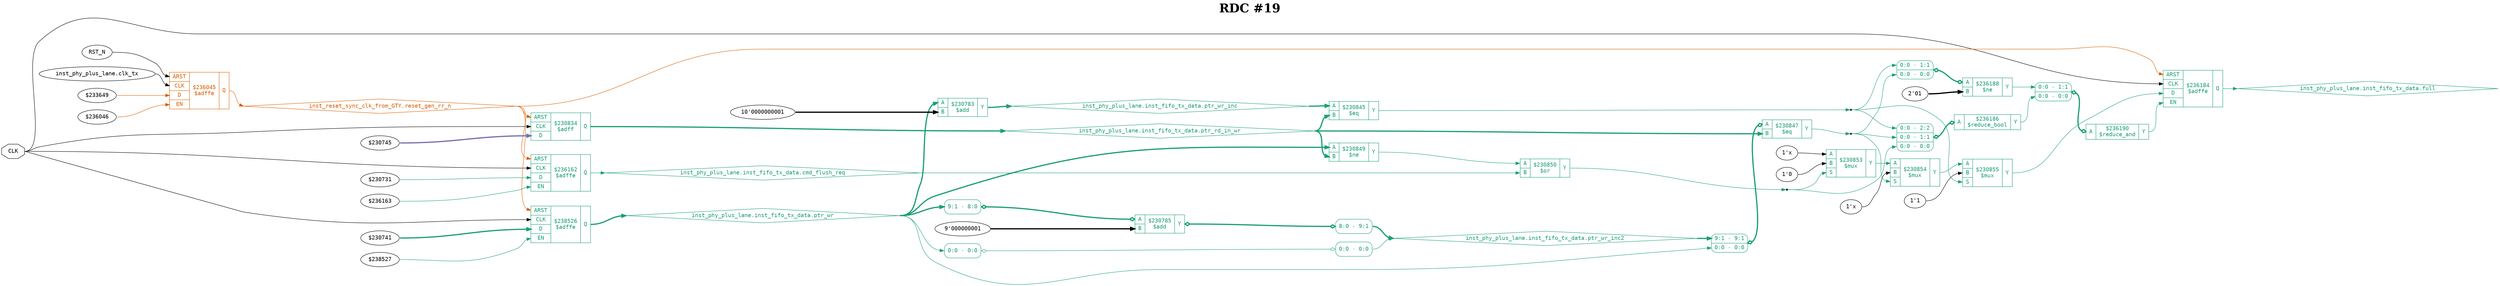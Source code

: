 digraph "spacefibre_light_top" {
label=<<b>RDC #19</b>>;
labelloc="t"
fontsize="30"
node ["fontname"="Courier"]
edge ["fontname"="Courier"]
rankdir="LR";
remincross=true;
n11 [ shape=octagon, label="CLK", color="black", fontcolor="black", href="/src/ip_spacefibre_light_top/spacefibre_light_top.vhd#45" ];
n12 [ shape=diamond, label="inst_phy_plus_lane.inst_fifo_tx_data.cmd_flush_req", colorscheme="dark28", color="1", fontcolor="1", href="/src/ip/fifo_dc/fifo_dc.vhd#111" ];
n13 [ shape=diamond, label="inst_phy_plus_lane.inst_fifo_tx_data.full", colorscheme="dark28", color="1", fontcolor="1", href="/src/ip/fifo_dc/fifo_dc.vhd#127" ];
n14 [ shape=diamond, label="inst_phy_plus_lane.inst_fifo_tx_data.ptr_rd_in_wr", colorscheme="dark28", color="1", fontcolor="1", href="/src/ip/fifo_dc/fifo_dc.vhd#106" ];
n15 [ shape=diamond, label="inst_phy_plus_lane.inst_fifo_tx_data.ptr_wr", colorscheme="dark28", color="1", fontcolor="1", href="/src/ip/fifo_dc/fifo_dc.vhd#94" ];
n16 [ shape=diamond, label="inst_phy_plus_lane.inst_fifo_tx_data.ptr_wr_inc", colorscheme="dark28", color="1", fontcolor="1", href="/src/ip/fifo_dc/fifo_dc.vhd#95" ];
n17 [ shape=diamond, label="inst_phy_plus_lane.inst_fifo_tx_data.ptr_wr_inc2", colorscheme="dark28", color="1", fontcolor="1", href="/src/ip/fifo_dc/fifo_dc.vhd#96" ];
n18 [ shape=diamond, label="inst_reset_sync_clk_from_GTY.reset_gen_rr_n", colorscheme="dark28", color="2", fontcolor="2", href="/src/ip_spacefibre_light_top/reset_gen.vhd#46" ];
{ rank="source"; n11;}
{ rank="sink";}
v0 [ label="RST_N" ];
v1 [ label="inst_phy_plus_lane.clk_tx" ];
v2 [ label="$233649" ];
v3 [ label="$236046" ];
c23 [ shape=record, label="{{<p19> ARST|<p11> CLK|<p20> D|<p21> EN}|$236045\n$adffe|{<p22> Q}}", colorscheme="dark28", color="2", fontcolor="2" , href="/src/ip_spacefibre_light_top/reset_gen.vhd#56"  ];
v4 [ label="$230731" ];
v5 [ label="$236163" ];
c24 [ shape=record, label="{{<p19> ARST|<p11> CLK|<p20> D|<p21> EN}|$236162\n$adffe|{<p22> Q}}", colorscheme="dark28", color="1", fontcolor="1" , href="/src/ip/fifo_dc/fifo_dc.vhd#440"  ];
c25 [ shape=record, label="{{<p19> ARST|<p11> CLK|<p20> D|<p21> EN}|$236184\n$adffe|{<p22> Q}}", colorscheme="dark28", color="1", fontcolor="1" , href="/src/ip/fifo_dc/fifo_dc.vhd#256"  ];
v6 [ label="$230741" ];
v7 [ label="$238527" ];
c26 [ shape=record, label="{{<p19> ARST|<p11> CLK|<p20> D|<p21> EN}|$238526\n$adffe|{<p22> Q}}", colorscheme="dark28", color="1", fontcolor="1" , href="/src/ip/fifo_dc/fifo_dc.vhd#199"  ];
c29 [ shape=record, label="{{<p27> A}|$236186\n$reduce_bool|{<p28> Y}}", colorscheme="dark28", color="1", fontcolor="1" ];
x8 [ shape=record, style=rounded, label="<s2> 0:0 - 2:2 |<s1> 0:0 - 1:1 |<s0> 0:0 - 0:0 ", colorscheme="dark28", color="1", fontcolor="1" ];
x8:e -> c29:p27:w [arrowhead=odiamond, arrowtail=odiamond, dir=both, colorscheme="dark28", color="1", fontcolor="1", style="setlinewidth(3)", label=""];
v10 [ label="2'01" ];
c31 [ shape=record, label="{{<p27> A|<p30> B}|$236188\n$ne|{<p28> Y}}", colorscheme="dark28", color="1", fontcolor="1" ];
x9 [ shape=record, style=rounded, label="<s1> 0:0 - 1:1 |<s0> 0:0 - 0:0 ", colorscheme="dark28", color="1", fontcolor="1" ];
x9:e -> c31:p27:w [arrowhead=odiamond, arrowtail=odiamond, dir=both, colorscheme="dark28", color="1", fontcolor="1", style="setlinewidth(3)", label=""];
c32 [ shape=record, label="{{<p27> A}|$236190\n$reduce_and|{<p28> Y}}", colorscheme="dark28", color="1", fontcolor="1" ];
x11 [ shape=record, style=rounded, label="<s1> 0:0 - 1:1 |<s0> 0:0 - 0:0 ", colorscheme="dark28", color="1", fontcolor="1" ];
x11:e -> c32:p27:w [arrowhead=odiamond, arrowtail=odiamond, dir=both, colorscheme="dark28", color="1", fontcolor="1", style="setlinewidth(3)", label=""];
v12 [ label="10'0000000001" ];
c33 [ shape=record, label="{{<p27> A|<p30> B}|$230783\n$add|{<p28> Y}}", colorscheme="dark28", color="1", fontcolor="1" , href="/src/ip/fifo_dc/fifo_dc.vhd#170"  ];
v14 [ label="9'000000001" ];
c34 [ shape=record, label="{{<p27> A|<p30> B}|$230785\n$add|{<p28> Y}}", colorscheme="dark28", color="1", fontcolor="1" , href="/src/ip/fifo_dc/fifo_dc.vhd#171"  ];
x13 [ shape=record, style=rounded, label="<s0> 9:1 - 8:0 ", colorscheme="dark28", color="1", fontcolor="1" ];
x13:e -> c34:p27:w [arrowhead=odiamond, arrowtail=odiamond, dir=both, colorscheme="dark28", color="1", fontcolor="1", style="setlinewidth(3)", label=""];
x15 [ shape=record, style=rounded, label="<s0> 8:0 - 9:1 ", colorscheme="dark28", color="1", fontcolor="1" ];
c34:p28:e -> x15:w [arrowhead=odiamond, arrowtail=odiamond, dir=both, colorscheme="dark28", color="1", fontcolor="1", style="setlinewidth(3)", label=""];
c35 [ shape=record, label="{{<p27> A|<p30> B}|$230845\n$eq|{<p28> Y}}", colorscheme="dark28", color="1", fontcolor="1" , href="/src/ip/fifo_dc/fifo_dc.vhd#262"  ];
c36 [ shape=record, label="{{<p27> A|<p30> B}|$230847\n$eq|{<p28> Y}}", colorscheme="dark28", color="1", fontcolor="1" , href="/src/ip/fifo_dc/fifo_dc.vhd#264"  ];
x16 [ shape=record, style=rounded, label="<s1> 9:1 - 9:1 |<s0> 0:0 - 0:0 ", colorscheme="dark28", color="1", fontcolor="1" ];
x16:e -> c36:p27:w [arrowhead=odiamond, arrowtail=odiamond, dir=both, colorscheme="dark28", color="1", fontcolor="1", style="setlinewidth(3)", label=""];
c37 [ shape=record, label="{{<p27> A|<p30> B}|$230850\n$or|{<p28> Y}}", colorscheme="dark28", color="1", fontcolor="1" , href="/src/ip/fifo_dc/fifo_dc.vhd#266"  ];
v17 [ label="1'x" ];
v18 [ label="1'0" ];
c39 [ shape=record, label="{{<p27> A|<p30> B|<p38> S}|$230853\n$mux|{<p28> Y}}", colorscheme="dark28", color="1", fontcolor="1" , href="/src/ip/fifo_dc/fifo_dc.vhd#262"  ];
v19 [ label="1'x" ];
c40 [ shape=record, label="{{<p27> A|<p30> B|<p38> S}|$230854\n$mux|{<p28> Y}}", colorscheme="dark28", color="1", fontcolor="1" , href="/src/ip/fifo_dc/fifo_dc.vhd#262"  ];
v20 [ label="1'1" ];
c41 [ shape=record, label="{{<p27> A|<p30> B|<p38> S}|$230855\n$mux|{<p28> Y}}", colorscheme="dark28", color="1", fontcolor="1" , href="/src/ip/fifo_dc/fifo_dc.vhd#262"  ];
c42 [ shape=record, label="{{<p27> A|<p30> B}|$230849\n$ne|{<p28> Y}}", colorscheme="dark28", color="1", fontcolor="1" , href="/src/ip/fifo_dc/fifo_dc.vhd#266"  ];
v21 [ label="$230745" ];
c43 [ shape=record, label="{{<p19> ARST|<p11> CLK|<p20> D}|$230834\n$adff|{<p22> Q}}", colorscheme="dark28", color="1", fontcolor="1" , href="/src/ip/fifo_dc/fifo_dc.vhd#222"  ];
x22 [ shape=record, style=rounded, label="<s0> 0:0 - 0:0 ", colorscheme="dark28", color="1", fontcolor="1" ];
x23 [ shape=record, style=rounded, label="<s0> 0:0 - 0:0 ", colorscheme="dark28", color="1", fontcolor="1" ];
x22:e -> x23:w [arrowhead=odiamond, arrowtail=odiamond, dir=both, colorscheme="dark28", color="1", fontcolor="1", label=""];
c29:p28:e -> x11:s0:w [colorscheme="dark28", color="1", fontcolor="1", label=""];
c41:p28:e -> c25:p20:w [colorscheme="dark28", color="1", fontcolor="1", label=""];
n11:e -> c24:p11:w [color="black", fontcolor="black", label=""];
n11:e -> c25:p11:w [color="black", fontcolor="black", label=""];
n11:e -> c26:p11:w [color="black", fontcolor="black", label=""];
n11:e -> c43:p11:w [color="black", fontcolor="black", label=""];
c24:p22:e -> n12:w [colorscheme="dark28", color="1", fontcolor="1", label=""];
n12:e -> c37:p30:w [colorscheme="dark28", color="1", fontcolor="1", label=""];
c25:p22:e -> n13:w [colorscheme="dark28", color="1", fontcolor="1", label=""];
c43:p22:e -> n14:w [colorscheme="dark28", color="1", fontcolor="1", style="setlinewidth(3)", label=""];
n14:e -> c35:p30:w [colorscheme="dark28", color="1", fontcolor="1", style="setlinewidth(3)", label=""];
n14:e -> c36:p30:w [colorscheme="dark28", color="1", fontcolor="1", style="setlinewidth(3)", label=""];
n14:e -> c42:p30:w [colorscheme="dark28", color="1", fontcolor="1", style="setlinewidth(3)", label=""];
c26:p22:e -> n15:w [colorscheme="dark28", color="1", fontcolor="1", style="setlinewidth(3)", label=""];
n15:e -> c33:p27:w [colorscheme="dark28", color="1", fontcolor="1", style="setlinewidth(3)", label=""];
n15:e -> c42:p27:w [colorscheme="dark28", color="1", fontcolor="1", style="setlinewidth(3)", label=""];
n15:e -> x13:s0:w [colorscheme="dark28", color="1", fontcolor="1", style="setlinewidth(3)", label=""];
n15:e -> x16:s0:w [colorscheme="dark28", color="1", fontcolor="1", label=""];
n15:e -> x22:s0:w [colorscheme="dark28", color="1", fontcolor="1", label=""];
c33:p28:e -> n16:w [colorscheme="dark28", color="1", fontcolor="1", style="setlinewidth(3)", label=""];
n16:e -> c35:p27:w [colorscheme="dark28", color="1", fontcolor="1", style="setlinewidth(3)", label=""];
x15:s0:e -> n17:w [colorscheme="dark28", color="1", fontcolor="1", style="setlinewidth(3)", label=""];
x23:s0:e -> n17:w [colorscheme="dark28", color="1", fontcolor="1", label=""];
n17:e -> x16:s1:w [colorscheme="dark28", color="1", fontcolor="1", style="setlinewidth(3)", label=""];
c23:p22:e -> n18:w [colorscheme="dark28", color="2", fontcolor="2", label=""];
n18:e -> c24:p19:w [colorscheme="dark28", color="2", fontcolor="2", label=""];
n18:e -> c25:p19:w [colorscheme="dark28", color="2", fontcolor="2", label=""];
n18:e -> c26:p19:w [colorscheme="dark28", color="2", fontcolor="2", label=""];
n18:e -> c43:p19:w [colorscheme="dark28", color="2", fontcolor="2", label=""];
c31:p28:e -> x11:s1:w [colorscheme="dark28", color="1", fontcolor="1", label=""];
c32:p28:e -> c25:p21:w [colorscheme="dark28", color="1", fontcolor="1", label=""];
n4 [ shape=point ];
c35:p28:e -> n4:w [colorscheme="dark28", color="1", fontcolor="1", label=""];
n4:e -> c41:p38:w [colorscheme="dark28", color="1", fontcolor="1", label=""];
n4:e -> x8:s2:w [colorscheme="dark28", color="1", fontcolor="1", label=""];
n4:e -> x9:s1:w [colorscheme="dark28", color="1", fontcolor="1", label=""];
n5 [ shape=point ];
c36:p28:e -> n5:w [colorscheme="dark28", color="1", fontcolor="1", label=""];
n5:e -> c40:p38:w [colorscheme="dark28", color="1", fontcolor="1", label=""];
n5:e -> x8:s1:w [colorscheme="dark28", color="1", fontcolor="1", label=""];
n5:e -> x9:s0:w [colorscheme="dark28", color="1", fontcolor="1", label=""];
c42:p28:e -> c37:p27:w [colorscheme="dark28", color="1", fontcolor="1", label=""];
n7 [ shape=point ];
c37:p28:e -> n7:w [colorscheme="dark28", color="1", fontcolor="1", label=""];
n7:e -> c39:p38:w [colorscheme="dark28", color="1", fontcolor="1", label=""];
n7:e -> x8:s0:w [colorscheme="dark28", color="1", fontcolor="1", label=""];
c39:p28:e -> c40:p27:w [colorscheme="dark28", color="1", fontcolor="1", label=""];
c40:p28:e -> c41:p27:w [colorscheme="dark28", color="1", fontcolor="1", label=""];
v0:e -> c23:p19:w [color="black", fontcolor="black", label=""];
v1:e -> c23:p11:w [color="black", fontcolor="black", label=""];
v10:e -> c31:p30:w [color="black", fontcolor="black", style="setlinewidth(3)", label=""];
v12:e -> c33:p30:w [color="black", fontcolor="black", style="setlinewidth(3)", label=""];
v14:e -> c34:p30:w [color="black", fontcolor="black", style="setlinewidth(3)", label=""];
v17:e -> c39:p27:w [color="black", fontcolor="black", label=""];
v18:e -> c39:p30:w [color="black", fontcolor="black", label=""];
v19:e -> c40:p30:w [color="black", fontcolor="black", label=""];
v2:e -> c23:p20:w [colorscheme="dark28", color="2", fontcolor="2", label=""];
v20:e -> c41:p30:w [color="black", fontcolor="black", label=""];
v21:e -> c43:p20:w [colorscheme="dark28", color="3", fontcolor="3", style="setlinewidth(3)", label=""];
v3:e -> c23:p21:w [colorscheme="dark28", color="2", fontcolor="2", label=""];
v4:e -> c24:p20:w [colorscheme="dark28", color="1", fontcolor="1", label=""];
v5:e -> c24:p21:w [colorscheme="dark28", color="1", fontcolor="1", label=""];
v6:e -> c26:p20:w [colorscheme="dark28", color="1", fontcolor="1", style="setlinewidth(3)", label=""];
v7:e -> c26:p21:w [colorscheme="dark28", color="1", fontcolor="1", label=""];
}
